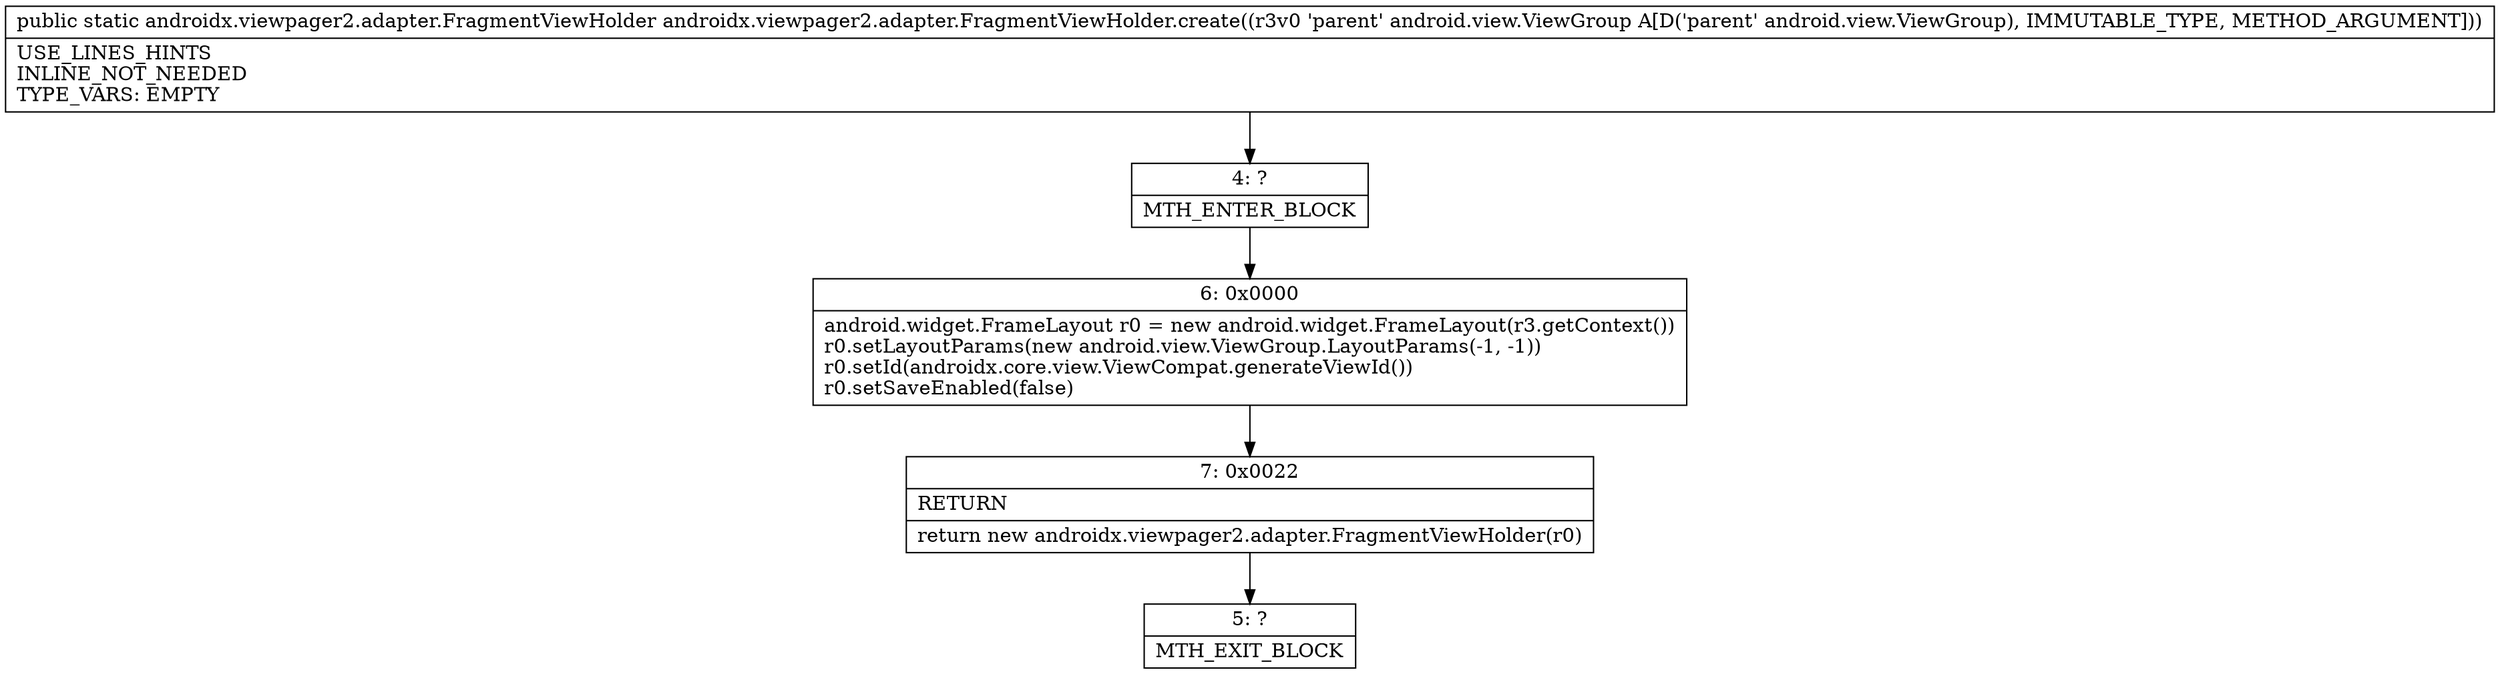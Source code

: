 digraph "CFG forandroidx.viewpager2.adapter.FragmentViewHolder.create(Landroid\/view\/ViewGroup;)Landroidx\/viewpager2\/adapter\/FragmentViewHolder;" {
Node_4 [shape=record,label="{4\:\ ?|MTH_ENTER_BLOCK\l}"];
Node_6 [shape=record,label="{6\:\ 0x0000|android.widget.FrameLayout r0 = new android.widget.FrameLayout(r3.getContext())\lr0.setLayoutParams(new android.view.ViewGroup.LayoutParams(\-1, \-1))\lr0.setId(androidx.core.view.ViewCompat.generateViewId())\lr0.setSaveEnabled(false)\l}"];
Node_7 [shape=record,label="{7\:\ 0x0022|RETURN\l|return new androidx.viewpager2.adapter.FragmentViewHolder(r0)\l}"];
Node_5 [shape=record,label="{5\:\ ?|MTH_EXIT_BLOCK\l}"];
MethodNode[shape=record,label="{public static androidx.viewpager2.adapter.FragmentViewHolder androidx.viewpager2.adapter.FragmentViewHolder.create((r3v0 'parent' android.view.ViewGroup A[D('parent' android.view.ViewGroup), IMMUTABLE_TYPE, METHOD_ARGUMENT]))  | USE_LINES_HINTS\lINLINE_NOT_NEEDED\lTYPE_VARS: EMPTY\l}"];
MethodNode -> Node_4;Node_4 -> Node_6;
Node_6 -> Node_7;
Node_7 -> Node_5;
}

